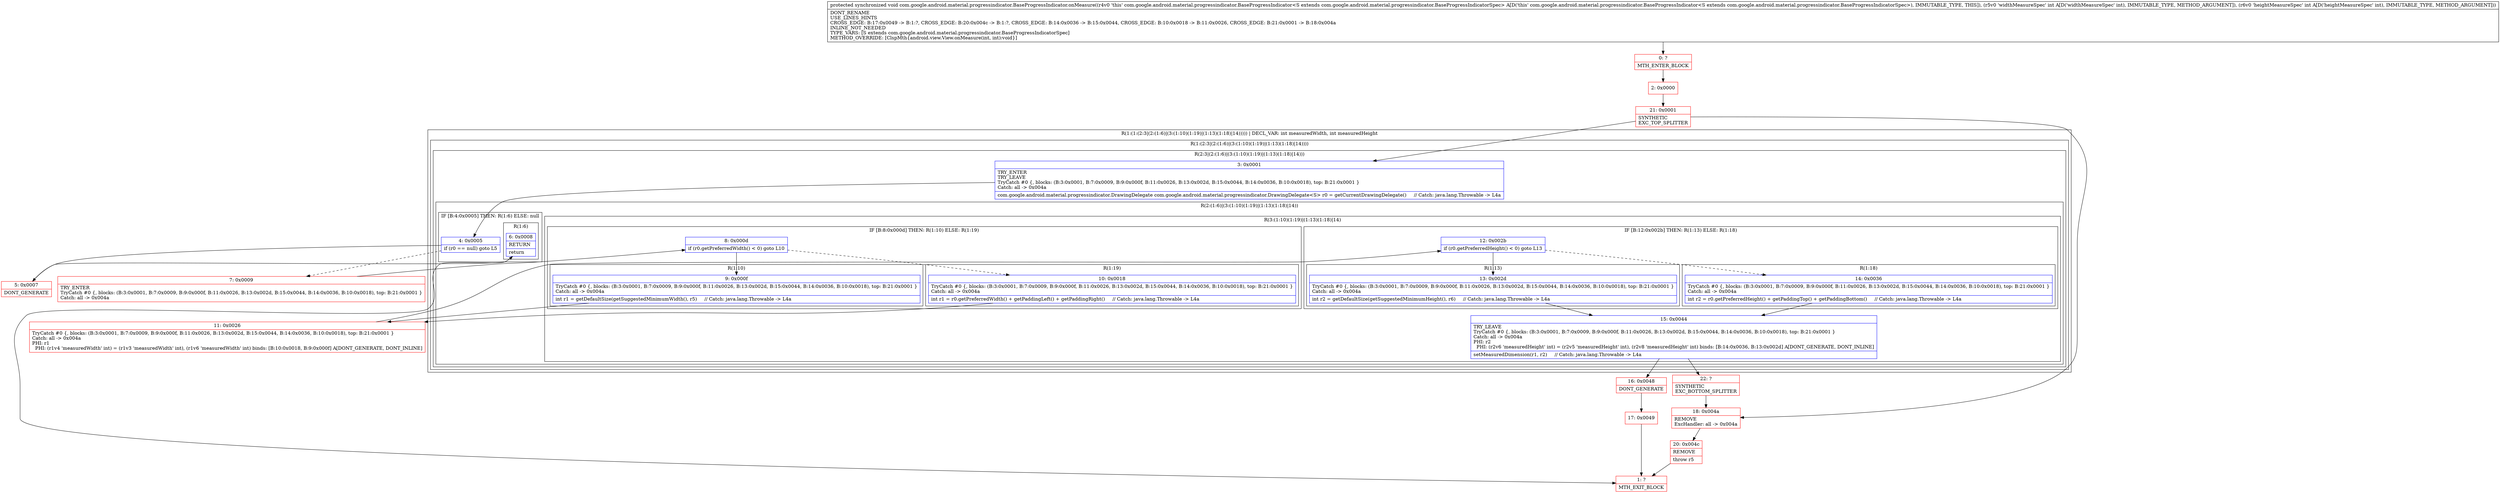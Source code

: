 digraph "CFG forcom.google.android.material.progressindicator.BaseProgressIndicator.onMeasure(II)V" {
subgraph cluster_Region_738896622 {
label = "R(1:(1:(2:3|(2:(1:6)|(3:(1:10)(1:19)|(1:13)(1:18)|14))))) | DECL_VAR: int measuredWidth, int measuredHeight\l";
node [shape=record,color=blue];
subgraph cluster_Region_1921516268 {
label = "R(1:(2:3|(2:(1:6)|(3:(1:10)(1:19)|(1:13)(1:18)|14))))";
node [shape=record,color=blue];
subgraph cluster_Region_1413131328 {
label = "R(2:3|(2:(1:6)|(3:(1:10)(1:19)|(1:13)(1:18)|14)))";
node [shape=record,color=blue];
Node_3 [shape=record,label="{3\:\ 0x0001|TRY_ENTER\lTRY_LEAVE\lTryCatch #0 \{, blocks: (B:3:0x0001, B:7:0x0009, B:9:0x000f, B:11:0x0026, B:13:0x002d, B:15:0x0044, B:14:0x0036, B:10:0x0018), top: B:21:0x0001 \}\lCatch: all \-\> 0x004a\l|com.google.android.material.progressindicator.DrawingDelegate com.google.android.material.progressindicator.DrawingDelegate\<S\> r0 = getCurrentDrawingDelegate()     \/\/ Catch: java.lang.Throwable \-\> L4a\l}"];
subgraph cluster_Region_1471162400 {
label = "R(2:(1:6)|(3:(1:10)(1:19)|(1:13)(1:18)|14))";
node [shape=record,color=blue];
subgraph cluster_IfRegion_1632110276 {
label = "IF [B:4:0x0005] THEN: R(1:6) ELSE: null";
node [shape=record,color=blue];
Node_4 [shape=record,label="{4\:\ 0x0005|if (r0 == null) goto L5\l}"];
subgraph cluster_Region_2121669839 {
label = "R(1:6)";
node [shape=record,color=blue];
Node_6 [shape=record,label="{6\:\ 0x0008|RETURN\l|return\l}"];
}
}
subgraph cluster_Region_131236917 {
label = "R(3:(1:10)(1:19)|(1:13)(1:18)|14)";
node [shape=record,color=blue];
subgraph cluster_IfRegion_1409573288 {
label = "IF [B:8:0x000d] THEN: R(1:10) ELSE: R(1:19)";
node [shape=record,color=blue];
Node_8 [shape=record,label="{8\:\ 0x000d|if (r0.getPreferredWidth() \< 0) goto L10\l}"];
subgraph cluster_Region_627282345 {
label = "R(1:10)";
node [shape=record,color=blue];
Node_9 [shape=record,label="{9\:\ 0x000f|TryCatch #0 \{, blocks: (B:3:0x0001, B:7:0x0009, B:9:0x000f, B:11:0x0026, B:13:0x002d, B:15:0x0044, B:14:0x0036, B:10:0x0018), top: B:21:0x0001 \}\lCatch: all \-\> 0x004a\l|int r1 = getDefaultSize(getSuggestedMinimumWidth(), r5)     \/\/ Catch: java.lang.Throwable \-\> L4a\l}"];
}
subgraph cluster_Region_1914376022 {
label = "R(1:19)";
node [shape=record,color=blue];
Node_10 [shape=record,label="{10\:\ 0x0018|TryCatch #0 \{, blocks: (B:3:0x0001, B:7:0x0009, B:9:0x000f, B:11:0x0026, B:13:0x002d, B:15:0x0044, B:14:0x0036, B:10:0x0018), top: B:21:0x0001 \}\lCatch: all \-\> 0x004a\l|int r1 = r0.getPreferredWidth() + getPaddingLeft() + getPaddingRight()     \/\/ Catch: java.lang.Throwable \-\> L4a\l}"];
}
}
subgraph cluster_IfRegion_1942156793 {
label = "IF [B:12:0x002b] THEN: R(1:13) ELSE: R(1:18)";
node [shape=record,color=blue];
Node_12 [shape=record,label="{12\:\ 0x002b|if (r0.getPreferredHeight() \< 0) goto L13\l}"];
subgraph cluster_Region_262687724 {
label = "R(1:13)";
node [shape=record,color=blue];
Node_13 [shape=record,label="{13\:\ 0x002d|TryCatch #0 \{, blocks: (B:3:0x0001, B:7:0x0009, B:9:0x000f, B:11:0x0026, B:13:0x002d, B:15:0x0044, B:14:0x0036, B:10:0x0018), top: B:21:0x0001 \}\lCatch: all \-\> 0x004a\l|int r2 = getDefaultSize(getSuggestedMinimumHeight(), r6)     \/\/ Catch: java.lang.Throwable \-\> L4a\l}"];
}
subgraph cluster_Region_1377678179 {
label = "R(1:18)";
node [shape=record,color=blue];
Node_14 [shape=record,label="{14\:\ 0x0036|TryCatch #0 \{, blocks: (B:3:0x0001, B:7:0x0009, B:9:0x000f, B:11:0x0026, B:13:0x002d, B:15:0x0044, B:14:0x0036, B:10:0x0018), top: B:21:0x0001 \}\lCatch: all \-\> 0x004a\l|int r2 = r0.getPreferredHeight() + getPaddingTop() + getPaddingBottom()     \/\/ Catch: java.lang.Throwable \-\> L4a\l}"];
}
}
Node_15 [shape=record,label="{15\:\ 0x0044|TRY_LEAVE\lTryCatch #0 \{, blocks: (B:3:0x0001, B:7:0x0009, B:9:0x000f, B:11:0x0026, B:13:0x002d, B:15:0x0044, B:14:0x0036, B:10:0x0018), top: B:21:0x0001 \}\lCatch: all \-\> 0x004a\lPHI: r2 \l  PHI: (r2v6 'measuredHeight' int) = (r2v5 'measuredHeight' int), (r2v8 'measuredHeight' int) binds: [B:14:0x0036, B:13:0x002d] A[DONT_GENERATE, DONT_INLINE]\l|setMeasuredDimension(r1, r2)     \/\/ Catch: java.lang.Throwable \-\> L4a\l}"];
}
}
}
}
}
Node_0 [shape=record,color=red,label="{0\:\ ?|MTH_ENTER_BLOCK\l}"];
Node_2 [shape=record,color=red,label="{2\:\ 0x0000}"];
Node_21 [shape=record,color=red,label="{21\:\ 0x0001|SYNTHETIC\lEXC_TOP_SPLITTER\l}"];
Node_5 [shape=record,color=red,label="{5\:\ 0x0007|DONT_GENERATE\l}"];
Node_1 [shape=record,color=red,label="{1\:\ ?|MTH_EXIT_BLOCK\l}"];
Node_7 [shape=record,color=red,label="{7\:\ 0x0009|TRY_ENTER\lTryCatch #0 \{, blocks: (B:3:0x0001, B:7:0x0009, B:9:0x000f, B:11:0x0026, B:13:0x002d, B:15:0x0044, B:14:0x0036, B:10:0x0018), top: B:21:0x0001 \}\lCatch: all \-\> 0x004a\l}"];
Node_11 [shape=record,color=red,label="{11\:\ 0x0026|TryCatch #0 \{, blocks: (B:3:0x0001, B:7:0x0009, B:9:0x000f, B:11:0x0026, B:13:0x002d, B:15:0x0044, B:14:0x0036, B:10:0x0018), top: B:21:0x0001 \}\lCatch: all \-\> 0x004a\lPHI: r1 \l  PHI: (r1v4 'measuredWidth' int) = (r1v3 'measuredWidth' int), (r1v6 'measuredWidth' int) binds: [B:10:0x0018, B:9:0x000f] A[DONT_GENERATE, DONT_INLINE]\l}"];
Node_16 [shape=record,color=red,label="{16\:\ 0x0048|DONT_GENERATE\l}"];
Node_17 [shape=record,color=red,label="{17\:\ 0x0049}"];
Node_22 [shape=record,color=red,label="{22\:\ ?|SYNTHETIC\lEXC_BOTTOM_SPLITTER\l}"];
Node_18 [shape=record,color=red,label="{18\:\ 0x004a|REMOVE\lExcHandler: all \-\> 0x004a\l}"];
Node_20 [shape=record,color=red,label="{20\:\ 0x004c|REMOVE\l|throw r5\l}"];
MethodNode[shape=record,label="{protected synchronized void com.google.android.material.progressindicator.BaseProgressIndicator.onMeasure((r4v0 'this' com.google.android.material.progressindicator.BaseProgressIndicator\<S extends com.google.android.material.progressindicator.BaseProgressIndicatorSpec\> A[D('this' com.google.android.material.progressindicator.BaseProgressIndicator\<S extends com.google.android.material.progressindicator.BaseProgressIndicatorSpec\>), IMMUTABLE_TYPE, THIS]), (r5v0 'widthMeasureSpec' int A[D('widthMeasureSpec' int), IMMUTABLE_TYPE, METHOD_ARGUMENT]), (r6v0 'heightMeasureSpec' int A[D('heightMeasureSpec' int), IMMUTABLE_TYPE, METHOD_ARGUMENT]))  | DONT_RENAME\lUSE_LINES_HINTS\lCROSS_EDGE: B:17:0x0049 \-\> B:1:?, CROSS_EDGE: B:20:0x004c \-\> B:1:?, CROSS_EDGE: B:14:0x0036 \-\> B:15:0x0044, CROSS_EDGE: B:10:0x0018 \-\> B:11:0x0026, CROSS_EDGE: B:21:0x0001 \-\> B:18:0x004a\lINLINE_NOT_NEEDED\lTYPE_VARS: [S extends com.google.android.material.progressindicator.BaseProgressIndicatorSpec]\lMETHOD_OVERRIDE: [ClspMth\{android.view.View.onMeasure(int, int):void\}]\l}"];
MethodNode -> Node_0;Node_3 -> Node_4;
Node_4 -> Node_5;
Node_4 -> Node_7[style=dashed];
Node_6 -> Node_1;
Node_8 -> Node_9;
Node_8 -> Node_10[style=dashed];
Node_9 -> Node_11;
Node_10 -> Node_11;
Node_12 -> Node_13;
Node_12 -> Node_14[style=dashed];
Node_13 -> Node_15;
Node_14 -> Node_15;
Node_15 -> Node_16;
Node_15 -> Node_22;
Node_0 -> Node_2;
Node_2 -> Node_21;
Node_21 -> Node_3;
Node_21 -> Node_18;
Node_5 -> Node_6;
Node_7 -> Node_8;
Node_11 -> Node_12;
Node_16 -> Node_17;
Node_17 -> Node_1;
Node_22 -> Node_18;
Node_18 -> Node_20;
Node_20 -> Node_1;
}

